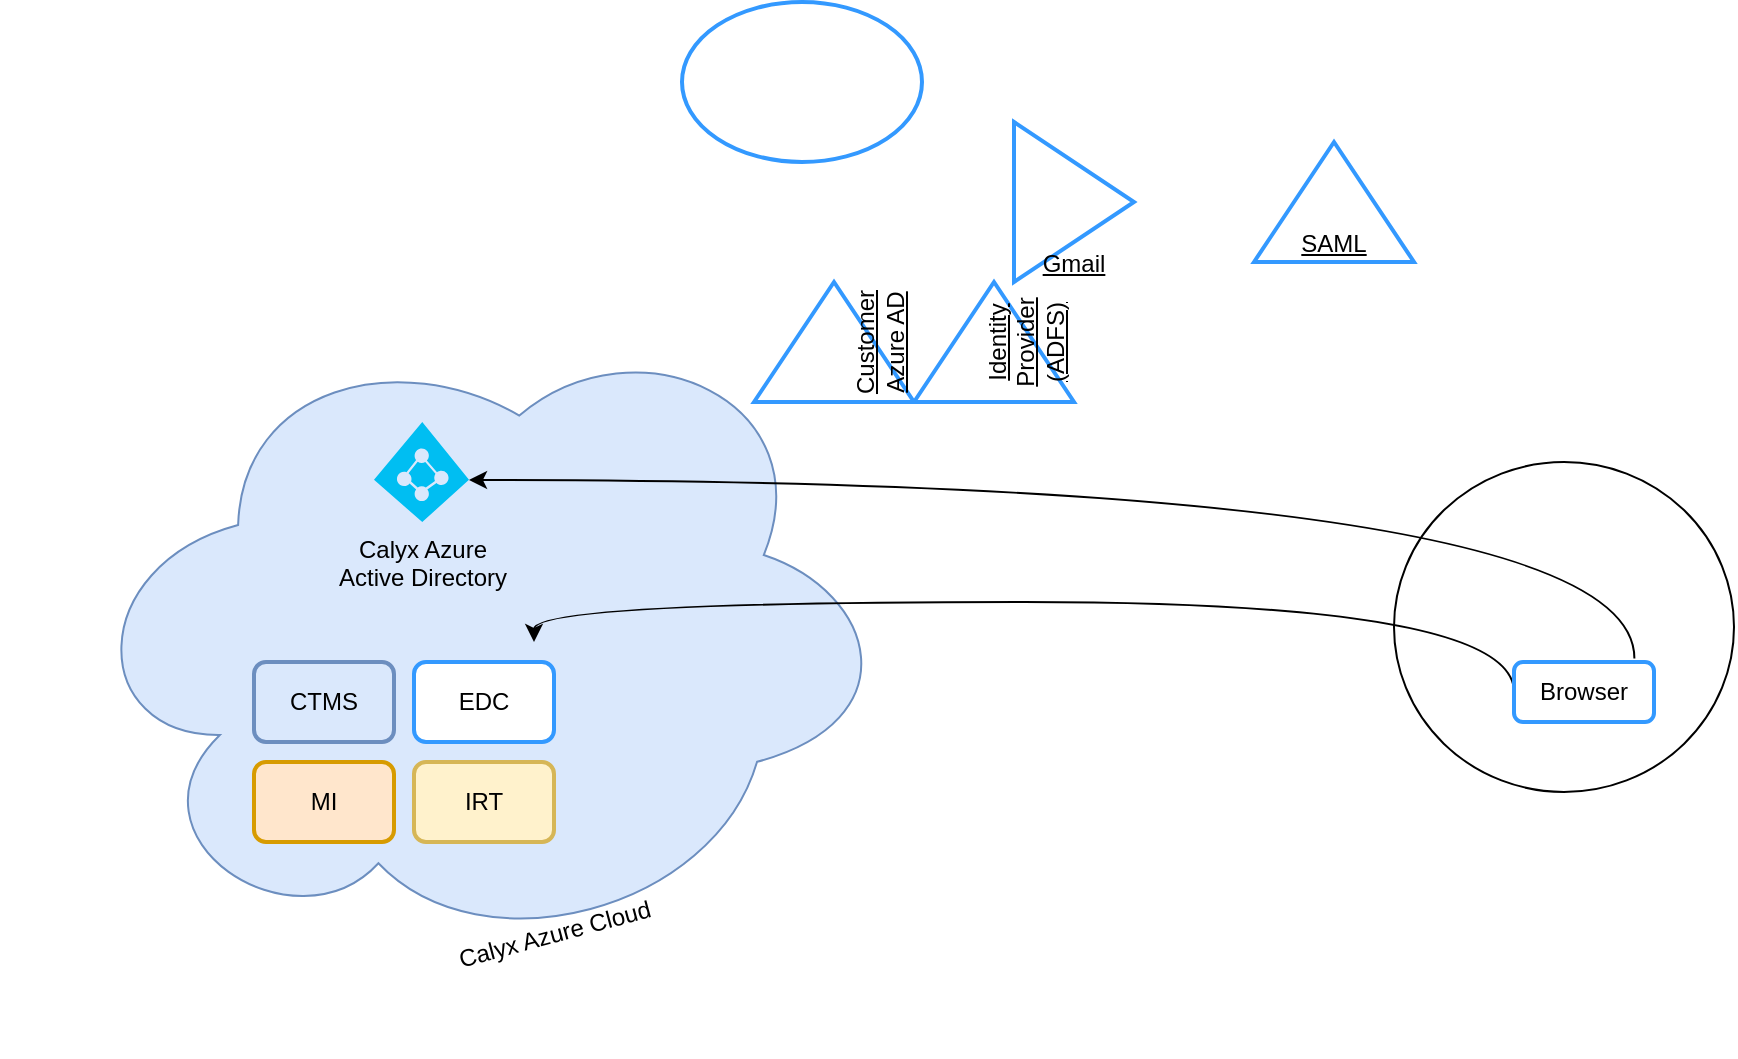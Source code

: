 <mxfile version="14.7.7" type="github">
  <diagram id="BNrBwIR3xgm_0IoBfb6E" name="Page-1">
    <mxGraphModel dx="878" dy="1624" grid="1" gridSize="10" guides="1" tooltips="1" connect="1" arrows="1" fold="1" page="1" pageScale="1" pageWidth="827" pageHeight="1169" math="0" shadow="0">
      <root>
        <mxCell id="0" />
        <mxCell id="1" parent="0" />
        <mxCell id="S70ZLRrRe1kisF5pMaMF-3" value="Calyx Azure Cloud" style="ellipse;shape=cloud;whiteSpace=wrap;html=1;verticalAlign=bottom;fillColor=#dae8fc;strokeColor=#6c8ebf;rotation=-15;" vertex="1" parent="1">
          <mxGeometry x="50" y="30.34" width="400" height="330" as="geometry" />
        </mxCell>
        <mxCell id="S70ZLRrRe1kisF5pMaMF-4" value="Calyx Azure &lt;br&gt;Active Directory" style="verticalLabelPosition=bottom;html=1;verticalAlign=top;align=center;strokeColor=none;fillColor=#00BEF2;shape=mxgraph.azure.azure_active_directory;" vertex="1" parent="1">
          <mxGeometry x="200" y="90" width="47.5" height="50" as="geometry" />
        </mxCell>
        <mxCell id="S70ZLRrRe1kisF5pMaMF-5" value="" style="ellipse;whiteSpace=wrap;html=1;" vertex="1" parent="1">
          <mxGeometry x="710" y="110" width="170" height="165" as="geometry" />
        </mxCell>
        <mxCell id="S70ZLRrRe1kisF5pMaMF-13" style="edgeStyle=orthogonalEdgeStyle;orthogonalLoop=1;jettySize=auto;html=1;exitX=0.86;exitY=-0.06;exitDx=0;exitDy=0;entryX=1;entryY=0.58;entryDx=0;entryDy=0;entryPerimeter=0;curved=1;exitPerimeter=0;" edge="1" parent="1" source="S70ZLRrRe1kisF5pMaMF-7" target="S70ZLRrRe1kisF5pMaMF-4">
          <mxGeometry relative="1" as="geometry">
            <Array as="points">
              <mxPoint x="830" y="119" />
            </Array>
          </mxGeometry>
        </mxCell>
        <mxCell id="S70ZLRrRe1kisF5pMaMF-23" style="edgeStyle=orthogonalEdgeStyle;curved=1;orthogonalLoop=1;jettySize=auto;html=1;exitX=0;exitY=0.5;exitDx=0;exitDy=0;" edge="1" parent="1" source="S70ZLRrRe1kisF5pMaMF-7">
          <mxGeometry relative="1" as="geometry">
            <mxPoint x="280" y="200" as="targetPoint" />
            <Array as="points">
              <mxPoint x="770" y="180" />
              <mxPoint x="280" y="180" />
            </Array>
          </mxGeometry>
        </mxCell>
        <mxCell id="S70ZLRrRe1kisF5pMaMF-7" value="Browser" style="rounded=1;whiteSpace=wrap;html=1;strokeColor=#3399FF;strokeWidth=2;" vertex="1" parent="1">
          <mxGeometry x="770" y="210" width="70" height="30" as="geometry" />
        </mxCell>
        <mxCell id="S70ZLRrRe1kisF5pMaMF-8" value="EDC" style="rounded=1;whiteSpace=wrap;html=1;strokeColor=#3399FF;strokeWidth=2;" vertex="1" parent="1">
          <mxGeometry x="220" y="210" width="70" height="40" as="geometry" />
        </mxCell>
        <mxCell id="S70ZLRrRe1kisF5pMaMF-9" value="CTMS" style="rounded=1;whiteSpace=wrap;html=1;strokeColor=#6c8ebf;strokeWidth=2;fillColor=#dae8fc;" vertex="1" parent="1">
          <mxGeometry x="140" y="210" width="70" height="40" as="geometry" />
        </mxCell>
        <mxCell id="S70ZLRrRe1kisF5pMaMF-10" value="IRT" style="rounded=1;whiteSpace=wrap;html=1;strokeColor=#d6b656;strokeWidth=2;fillColor=#fff2cc;" vertex="1" parent="1">
          <mxGeometry x="220" y="260" width="70" height="40" as="geometry" />
        </mxCell>
        <mxCell id="S70ZLRrRe1kisF5pMaMF-11" value="MI" style="rounded=1;whiteSpace=wrap;html=1;strokeColor=#d79b00;strokeWidth=2;fillColor=#ffe6cc;" vertex="1" parent="1">
          <mxGeometry x="140" y="260" width="70" height="40" as="geometry" />
        </mxCell>
        <mxCell id="S70ZLRrRe1kisF5pMaMF-16" value="SAML" style="triangle;whiteSpace=wrap;html=1;strokeColor=#3399FF;strokeWidth=2;verticalAlign=bottom;fontStyle=4;rotation=0;textDirection=ltr;direction=north;" vertex="1" parent="1">
          <mxGeometry x="640" y="-50" width="80" height="60" as="geometry" />
        </mxCell>
        <mxCell id="S70ZLRrRe1kisF5pMaMF-17" value="Gmail" style="triangle;whiteSpace=wrap;html=1;strokeColor=#3399FF;strokeWidth=2;verticalAlign=bottom;fontStyle=4;rotation=0;textDirection=ltr;" vertex="1" parent="1">
          <mxGeometry x="520" y="-60" width="60" height="80" as="geometry" />
        </mxCell>
        <mxCell id="S70ZLRrRe1kisF5pMaMF-18" value="Identity Provider (ADFS)" style="triangle;whiteSpace=wrap;html=1;strokeColor=#3399FF;strokeWidth=2;verticalAlign=bottom;fontStyle=4;rotation=-90;textDirection=ltr;" vertex="1" parent="1">
          <mxGeometry x="480" y="10" width="60" height="80" as="geometry" />
        </mxCell>
        <mxCell id="S70ZLRrRe1kisF5pMaMF-19" value="" style="ellipse;whiteSpace=wrap;html=1;strokeColor=#3399FF;strokeWidth=2;verticalAlign=bottom;" vertex="1" parent="1">
          <mxGeometry x="354" y="-120" width="120" height="80" as="geometry" />
        </mxCell>
        <mxCell id="S70ZLRrRe1kisF5pMaMF-20" value="Customer Azure AD" style="triangle;whiteSpace=wrap;html=1;strokeColor=#3399FF;strokeWidth=2;verticalAlign=bottom;fontStyle=4;rotation=-90;textDirection=ltr;" vertex="1" parent="1">
          <mxGeometry x="400" y="10" width="60" height="80" as="geometry" />
        </mxCell>
      </root>
    </mxGraphModel>
  </diagram>
</mxfile>
